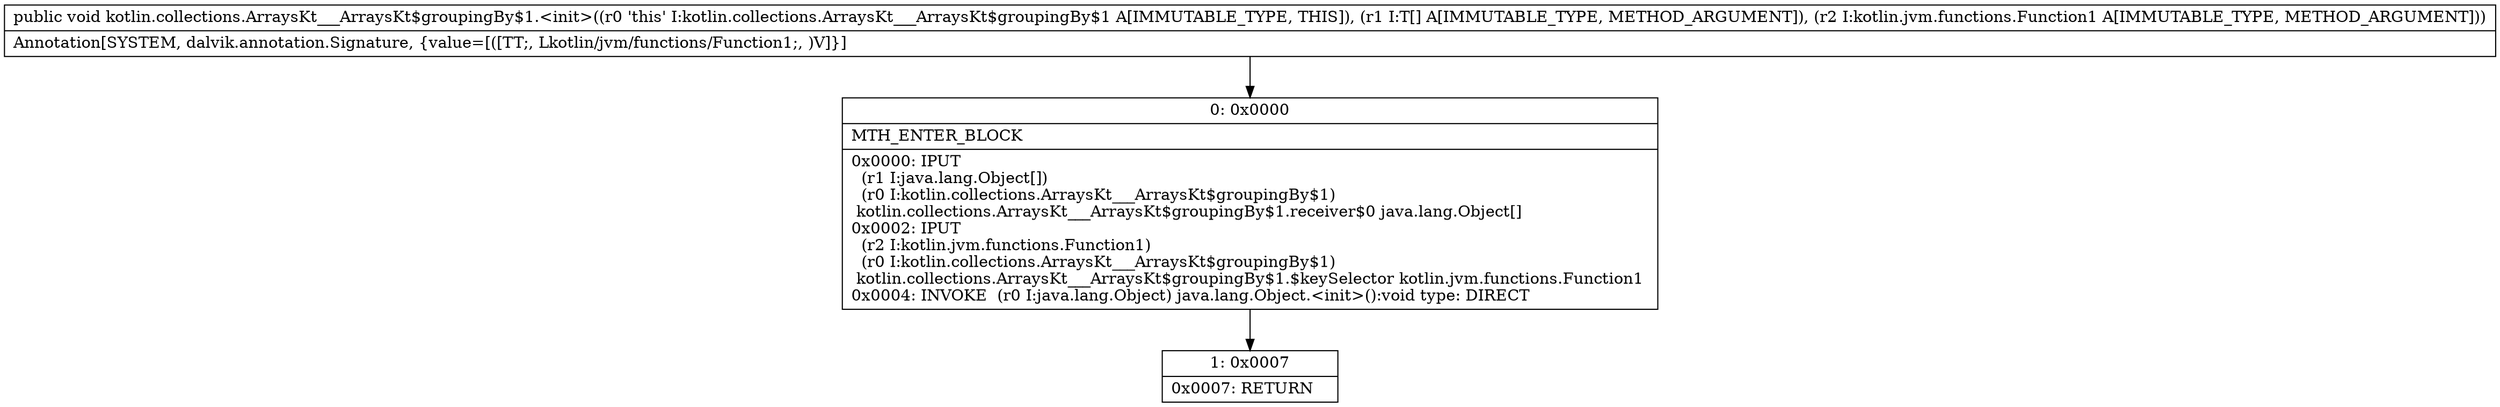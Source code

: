 digraph "CFG forkotlin.collections.ArraysKt___ArraysKt$groupingBy$1.\<init\>([Ljava\/lang\/Object;Lkotlin\/jvm\/functions\/Function1;)V" {
Node_0 [shape=record,label="{0\:\ 0x0000|MTH_ENTER_BLOCK\l|0x0000: IPUT  \l  (r1 I:java.lang.Object[])\l  (r0 I:kotlin.collections.ArraysKt___ArraysKt$groupingBy$1)\l kotlin.collections.ArraysKt___ArraysKt$groupingBy$1.receiver$0 java.lang.Object[] \l0x0002: IPUT  \l  (r2 I:kotlin.jvm.functions.Function1)\l  (r0 I:kotlin.collections.ArraysKt___ArraysKt$groupingBy$1)\l kotlin.collections.ArraysKt___ArraysKt$groupingBy$1.$keySelector kotlin.jvm.functions.Function1 \l0x0004: INVOKE  (r0 I:java.lang.Object) java.lang.Object.\<init\>():void type: DIRECT \l}"];
Node_1 [shape=record,label="{1\:\ 0x0007|0x0007: RETURN   \l}"];
MethodNode[shape=record,label="{public void kotlin.collections.ArraysKt___ArraysKt$groupingBy$1.\<init\>((r0 'this' I:kotlin.collections.ArraysKt___ArraysKt$groupingBy$1 A[IMMUTABLE_TYPE, THIS]), (r1 I:T[] A[IMMUTABLE_TYPE, METHOD_ARGUMENT]), (r2 I:kotlin.jvm.functions.Function1 A[IMMUTABLE_TYPE, METHOD_ARGUMENT]))  | Annotation[SYSTEM, dalvik.annotation.Signature, \{value=[([TT;, Lkotlin\/jvm\/functions\/Function1;, )V]\}]\l}"];
MethodNode -> Node_0;
Node_0 -> Node_1;
}

